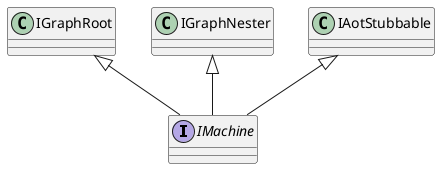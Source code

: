 @startuml
interface IMachine {
}
IGraphRoot <|-- IMachine
IGraphNester <|-- IMachine
IAotStubbable <|-- IMachine
@enduml
